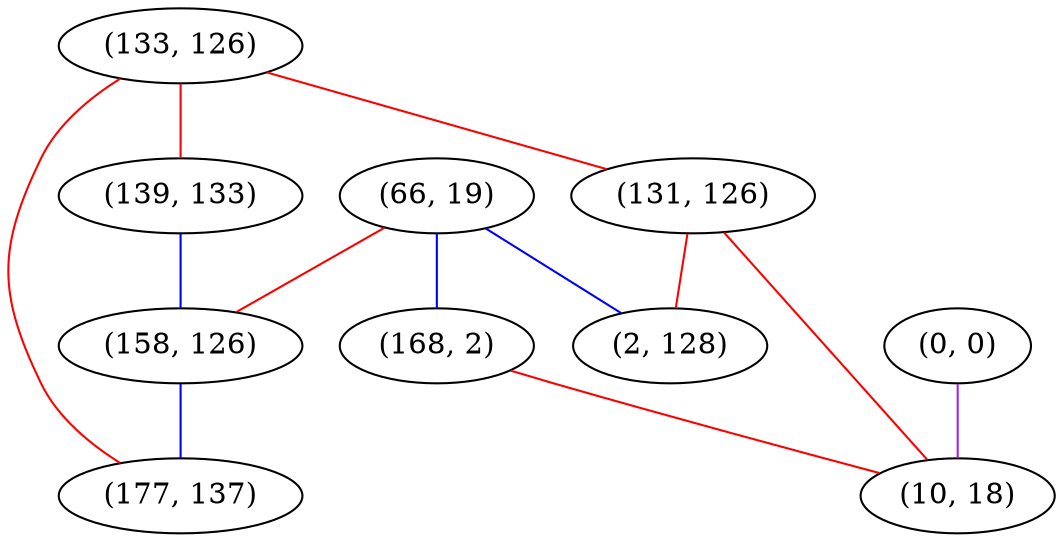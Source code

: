 graph "" {
"(133, 126)";
"(0, 0)";
"(66, 19)";
"(168, 2)";
"(139, 133)";
"(131, 126)";
"(10, 18)";
"(2, 128)";
"(158, 126)";
"(177, 137)";
"(133, 126)" -- "(177, 137)"  [color=red, key=0, weight=1];
"(133, 126)" -- "(131, 126)"  [color=red, key=0, weight=1];
"(133, 126)" -- "(139, 133)"  [color=red, key=0, weight=1];
"(0, 0)" -- "(10, 18)"  [color=purple, key=0, weight=4];
"(66, 19)" -- "(2, 128)"  [color=blue, key=0, weight=3];
"(66, 19)" -- "(168, 2)"  [color=blue, key=0, weight=3];
"(66, 19)" -- "(158, 126)"  [color=red, key=0, weight=1];
"(168, 2)" -- "(10, 18)"  [color=red, key=0, weight=1];
"(139, 133)" -- "(158, 126)"  [color=blue, key=0, weight=3];
"(131, 126)" -- "(2, 128)"  [color=red, key=0, weight=1];
"(131, 126)" -- "(10, 18)"  [color=red, key=0, weight=1];
"(158, 126)" -- "(177, 137)"  [color=blue, key=0, weight=3];
}
